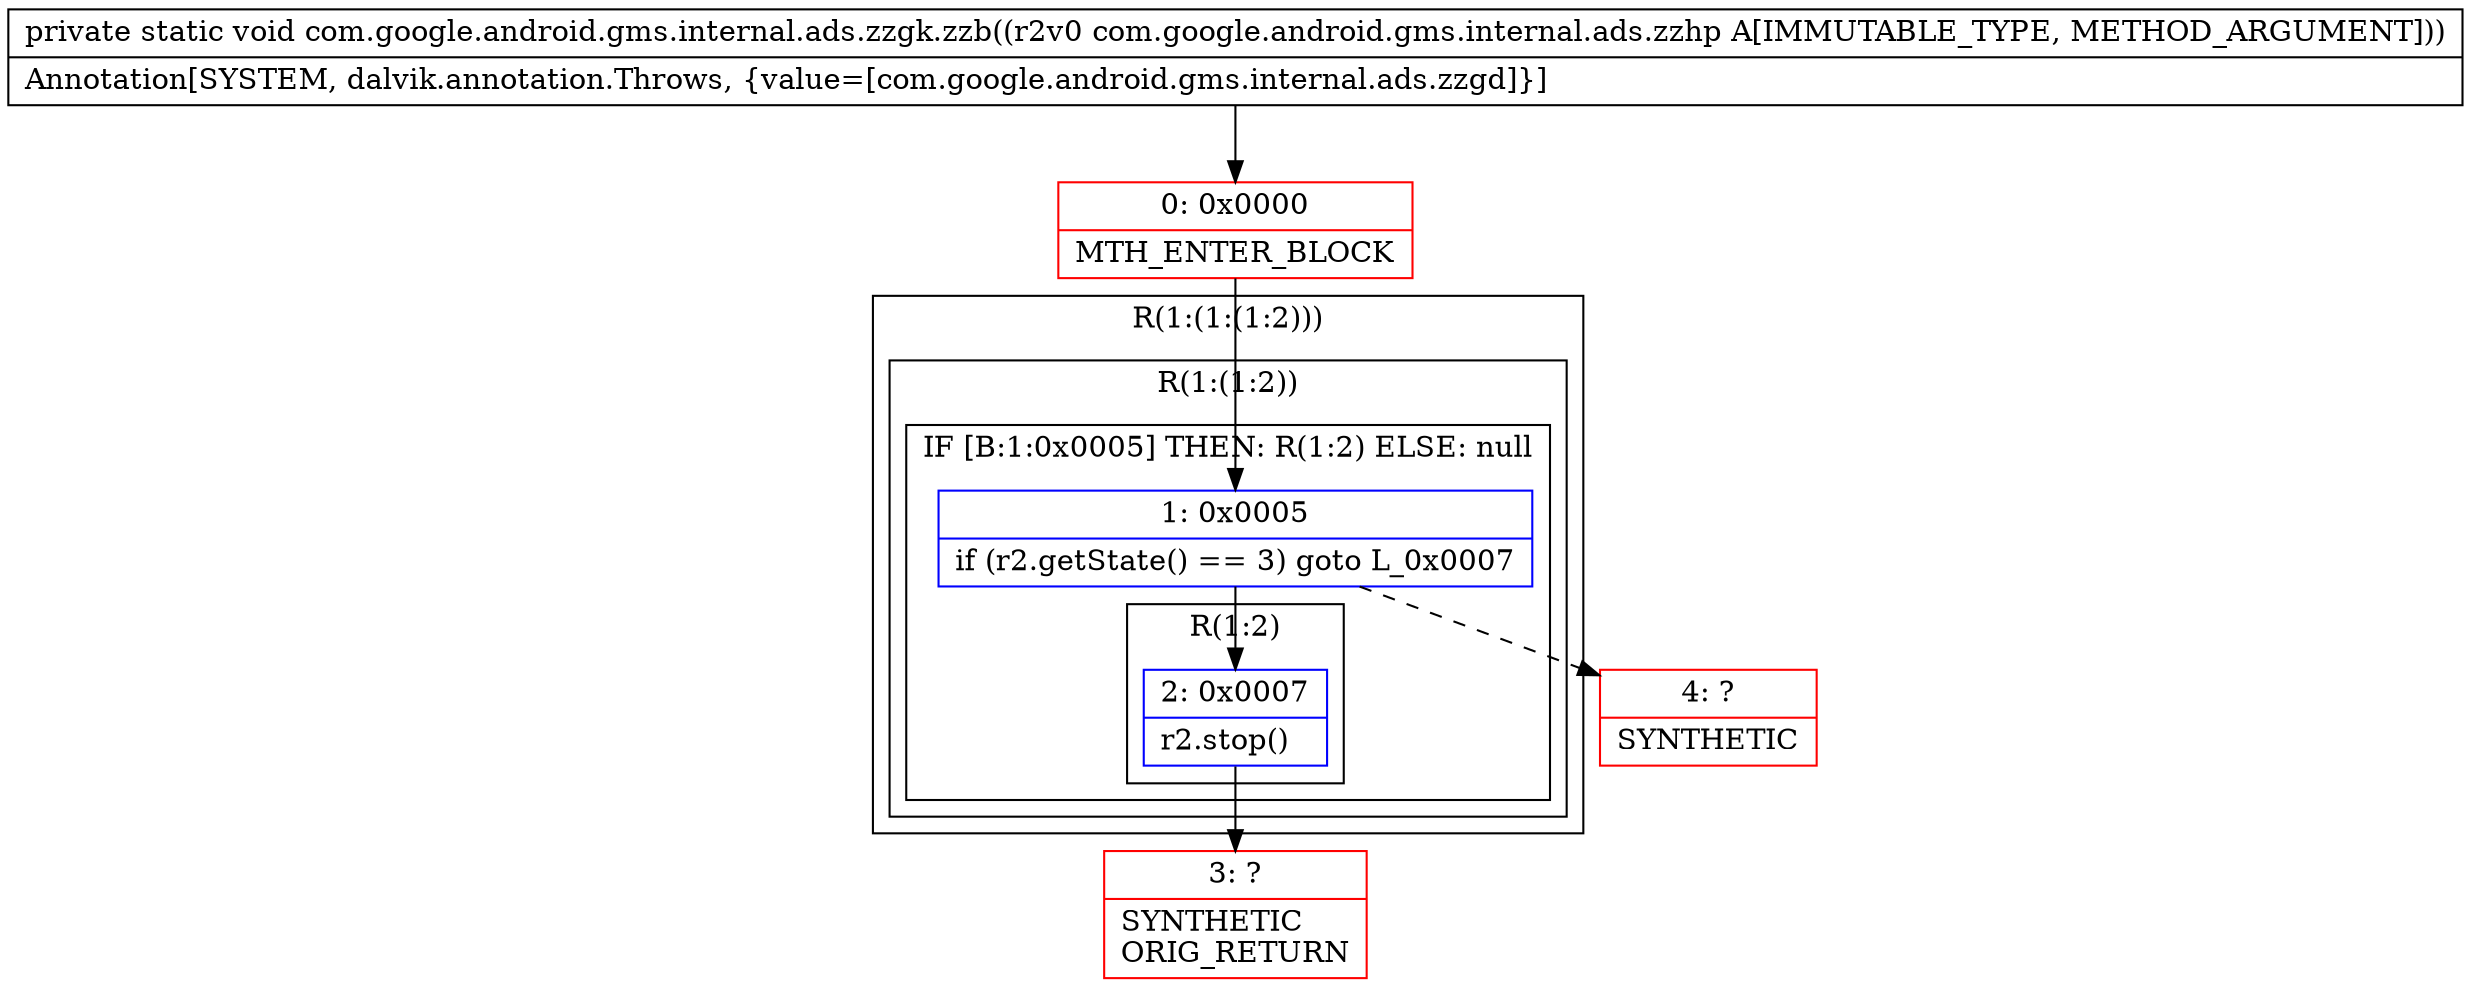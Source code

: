 digraph "CFG forcom.google.android.gms.internal.ads.zzgk.zzb(Lcom\/google\/android\/gms\/internal\/ads\/zzhp;)V" {
subgraph cluster_Region_298985382 {
label = "R(1:(1:(1:2)))";
node [shape=record,color=blue];
subgraph cluster_Region_527057279 {
label = "R(1:(1:2))";
node [shape=record,color=blue];
subgraph cluster_IfRegion_578743611 {
label = "IF [B:1:0x0005] THEN: R(1:2) ELSE: null";
node [shape=record,color=blue];
Node_1 [shape=record,label="{1\:\ 0x0005|if (r2.getState() == 3) goto L_0x0007\l}"];
subgraph cluster_Region_1138723732 {
label = "R(1:2)";
node [shape=record,color=blue];
Node_2 [shape=record,label="{2\:\ 0x0007|r2.stop()\l}"];
}
}
}
}
Node_0 [shape=record,color=red,label="{0\:\ 0x0000|MTH_ENTER_BLOCK\l}"];
Node_3 [shape=record,color=red,label="{3\:\ ?|SYNTHETIC\lORIG_RETURN\l}"];
Node_4 [shape=record,color=red,label="{4\:\ ?|SYNTHETIC\l}"];
MethodNode[shape=record,label="{private static void com.google.android.gms.internal.ads.zzgk.zzb((r2v0 com.google.android.gms.internal.ads.zzhp A[IMMUTABLE_TYPE, METHOD_ARGUMENT]))  | Annotation[SYSTEM, dalvik.annotation.Throws, \{value=[com.google.android.gms.internal.ads.zzgd]\}]\l}"];
MethodNode -> Node_0;
Node_1 -> Node_2;
Node_1 -> Node_4[style=dashed];
Node_2 -> Node_3;
Node_0 -> Node_1;
}

